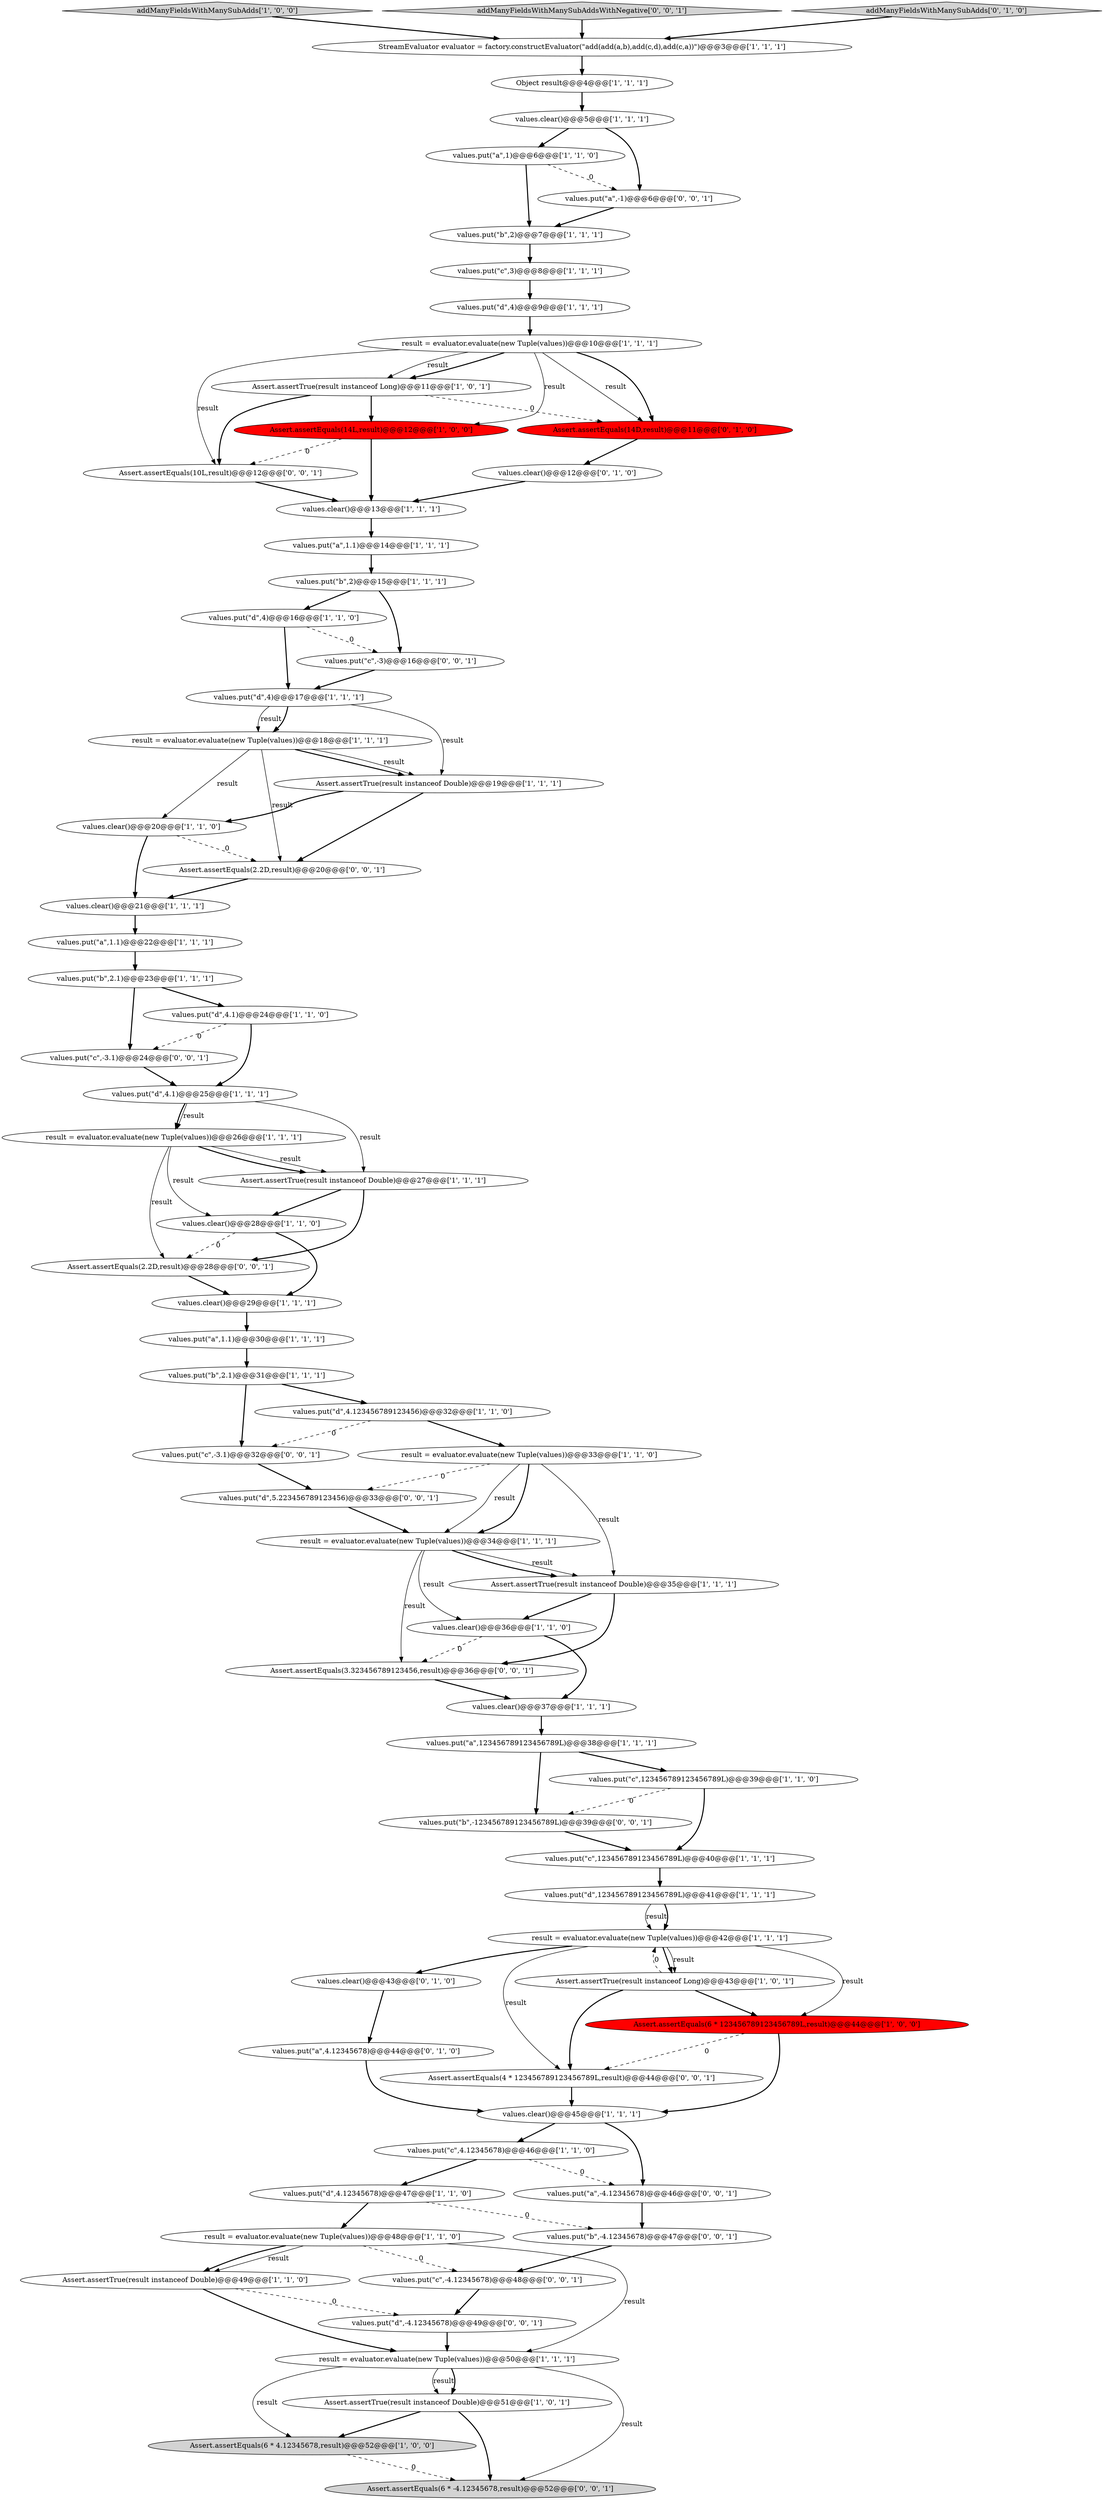 digraph {
55 [style = filled, label = "values.clear()@@@43@@@['0', '1', '0']", fillcolor = white, shape = ellipse image = "AAA0AAABBB2BBB"];
67 [style = filled, label = "Assert.assertEquals(2.2D,result)@@@20@@@['0', '0', '1']", fillcolor = white, shape = ellipse image = "AAA0AAABBB3BBB"];
47 [style = filled, label = "Assert.assertEquals(6 * 4.12345678,result)@@@52@@@['1', '0', '0']", fillcolor = lightgray, shape = ellipse image = "AAA0AAABBB1BBB"];
34 [style = filled, label = "Assert.assertTrue(result instanceof Long)@@@11@@@['1', '0', '1']", fillcolor = white, shape = ellipse image = "AAA0AAABBB1BBB"];
72 [style = filled, label = "values.put(\"b\",-123456789123456789L)@@@39@@@['0', '0', '1']", fillcolor = white, shape = ellipse image = "AAA0AAABBB3BBB"];
6 [style = filled, label = "Assert.assertTrue(result instanceof Double)@@@19@@@['1', '1', '1']", fillcolor = white, shape = ellipse image = "AAA0AAABBB1BBB"];
43 [style = filled, label = "addManyFieldsWithManySubAdds['1', '0', '0']", fillcolor = lightgray, shape = diamond image = "AAA0AAABBB1BBB"];
4 [style = filled, label = "values.put(\"a\",1.1)@@@22@@@['1', '1', '1']", fillcolor = white, shape = ellipse image = "AAA0AAABBB1BBB"];
36 [style = filled, label = "result = evaluator.evaluate(new Tuple(values))@@@10@@@['1', '1', '1']", fillcolor = white, shape = ellipse image = "AAA0AAABBB1BBB"];
37 [style = filled, label = "Assert.assertEquals(6 * 123456789123456789L,result)@@@44@@@['1', '0', '0']", fillcolor = red, shape = ellipse image = "AAA1AAABBB1BBB"];
38 [style = filled, label = "result = evaluator.evaluate(new Tuple(values))@@@26@@@['1', '1', '1']", fillcolor = white, shape = ellipse image = "AAA0AAABBB1BBB"];
19 [style = filled, label = "values.clear()@@@20@@@['1', '1', '0']", fillcolor = white, shape = ellipse image = "AAA0AAABBB1BBB"];
26 [style = filled, label = "values.put(\"b\",2)@@@15@@@['1', '1', '1']", fillcolor = white, shape = ellipse image = "AAA0AAABBB1BBB"];
5 [style = filled, label = "values.clear()@@@36@@@['1', '1', '0']", fillcolor = white, shape = ellipse image = "AAA0AAABBB1BBB"];
57 [style = filled, label = "values.put(\"d\",-4.12345678)@@@49@@@['0', '0', '1']", fillcolor = white, shape = ellipse image = "AAA0AAABBB3BBB"];
44 [style = filled, label = "values.put(\"d\",4)@@@16@@@['1', '1', '0']", fillcolor = white, shape = ellipse image = "AAA0AAABBB1BBB"];
11 [style = filled, label = "Object result@@@4@@@['1', '1', '1']", fillcolor = white, shape = ellipse image = "AAA0AAABBB1BBB"];
17 [style = filled, label = "values.clear()@@@45@@@['1', '1', '1']", fillcolor = white, shape = ellipse image = "AAA0AAABBB1BBB"];
16 [style = filled, label = "values.put(\"b\",2.1)@@@23@@@['1', '1', '1']", fillcolor = white, shape = ellipse image = "AAA0AAABBB1BBB"];
33 [style = filled, label = "values.put(\"c\",123456789123456789L)@@@39@@@['1', '1', '0']", fillcolor = white, shape = ellipse image = "AAA0AAABBB1BBB"];
31 [style = filled, label = "values.clear()@@@5@@@['1', '1', '1']", fillcolor = white, shape = ellipse image = "AAA0AAABBB1BBB"];
54 [style = filled, label = "Assert.assertEquals(14D,result)@@@11@@@['0', '1', '0']", fillcolor = red, shape = ellipse image = "AAA1AAABBB2BBB"];
27 [style = filled, label = "Assert.assertEquals(14L,result)@@@12@@@['1', '0', '0']", fillcolor = red, shape = ellipse image = "AAA1AAABBB1BBB"];
0 [style = filled, label = "values.put(\"a\",1.1)@@@14@@@['1', '1', '1']", fillcolor = white, shape = ellipse image = "AAA0AAABBB1BBB"];
60 [style = filled, label = "Assert.assertEquals(10L,result)@@@12@@@['0', '0', '1']", fillcolor = white, shape = ellipse image = "AAA0AAABBB3BBB"];
1 [style = filled, label = "values.put(\"a\",1)@@@6@@@['1', '1', '0']", fillcolor = white, shape = ellipse image = "AAA0AAABBB1BBB"];
69 [style = filled, label = "values.put(\"c\",-3)@@@16@@@['0', '0', '1']", fillcolor = white, shape = ellipse image = "AAA0AAABBB3BBB"];
9 [style = filled, label = "Assert.assertTrue(result instanceof Double)@@@51@@@['1', '0', '1']", fillcolor = white, shape = ellipse image = "AAA0AAABBB1BBB"];
68 [style = filled, label = "addManyFieldsWithManySubAddsWithNegative['0', '0', '1']", fillcolor = lightgray, shape = diamond image = "AAA0AAABBB3BBB"];
22 [style = filled, label = "values.clear()@@@21@@@['1', '1', '1']", fillcolor = white, shape = ellipse image = "AAA0AAABBB1BBB"];
12 [style = filled, label = "values.clear()@@@28@@@['1', '1', '0']", fillcolor = white, shape = ellipse image = "AAA0AAABBB1BBB"];
18 [style = filled, label = "result = evaluator.evaluate(new Tuple(values))@@@48@@@['1', '1', '0']", fillcolor = white, shape = ellipse image = "AAA0AAABBB1BBB"];
52 [style = filled, label = "values.clear()@@@12@@@['0', '1', '0']", fillcolor = white, shape = ellipse image = "AAA0AAABBB2BBB"];
59 [style = filled, label = "values.put(\"c\",-3.1)@@@32@@@['0', '0', '1']", fillcolor = white, shape = ellipse image = "AAA0AAABBB3BBB"];
29 [style = filled, label = "values.clear()@@@37@@@['1', '1', '1']", fillcolor = white, shape = ellipse image = "AAA0AAABBB1BBB"];
70 [style = filled, label = "values.put(\"a\",-4.12345678)@@@46@@@['0', '0', '1']", fillcolor = white, shape = ellipse image = "AAA0AAABBB3BBB"];
71 [style = filled, label = "Assert.assertEquals(3.323456789123456,result)@@@36@@@['0', '0', '1']", fillcolor = white, shape = ellipse image = "AAA0AAABBB3BBB"];
7 [style = filled, label = "result = evaluator.evaluate(new Tuple(values))@@@42@@@['1', '1', '1']", fillcolor = white, shape = ellipse image = "AAA0AAABBB1BBB"];
25 [style = filled, label = "values.put(\"d\",4)@@@9@@@['1', '1', '1']", fillcolor = white, shape = ellipse image = "AAA0AAABBB1BBB"];
65 [style = filled, label = "Assert.assertEquals(2.2D,result)@@@28@@@['0', '0', '1']", fillcolor = white, shape = ellipse image = "AAA0AAABBB3BBB"];
66 [style = filled, label = "values.put(\"b\",-4.12345678)@@@47@@@['0', '0', '1']", fillcolor = white, shape = ellipse image = "AAA0AAABBB3BBB"];
20 [style = filled, label = "values.clear()@@@13@@@['1', '1', '1']", fillcolor = white, shape = ellipse image = "AAA0AAABBB1BBB"];
14 [style = filled, label = "values.put(\"b\",2.1)@@@31@@@['1', '1', '1']", fillcolor = white, shape = ellipse image = "AAA0AAABBB1BBB"];
28 [style = filled, label = "Assert.assertTrue(result instanceof Double)@@@49@@@['1', '1', '0']", fillcolor = white, shape = ellipse image = "AAA0AAABBB1BBB"];
32 [style = filled, label = "values.put(\"d\",4.1)@@@25@@@['1', '1', '1']", fillcolor = white, shape = ellipse image = "AAA0AAABBB1BBB"];
48 [style = filled, label = "values.clear()@@@29@@@['1', '1', '1']", fillcolor = white, shape = ellipse image = "AAA0AAABBB1BBB"];
3 [style = filled, label = "values.put(\"d\",123456789123456789L)@@@41@@@['1', '1', '1']", fillcolor = white, shape = ellipse image = "AAA0AAABBB1BBB"];
61 [style = filled, label = "values.put(\"c\",-3.1)@@@24@@@['0', '0', '1']", fillcolor = white, shape = ellipse image = "AAA0AAABBB3BBB"];
23 [style = filled, label = "values.put(\"c\",4.12345678)@@@46@@@['1', '1', '0']", fillcolor = white, shape = ellipse image = "AAA0AAABBB1BBB"];
49 [style = filled, label = "values.put(\"d\",4.123456789123456)@@@32@@@['1', '1', '0']", fillcolor = white, shape = ellipse image = "AAA0AAABBB1BBB"];
8 [style = filled, label = "Assert.assertTrue(result instanceof Double)@@@27@@@['1', '1', '1']", fillcolor = white, shape = ellipse image = "AAA0AAABBB1BBB"];
58 [style = filled, label = "Assert.assertEquals(6 * -4.12345678,result)@@@52@@@['0', '0', '1']", fillcolor = lightgray, shape = ellipse image = "AAA0AAABBB3BBB"];
2 [style = filled, label = "values.put(\"c\",3)@@@8@@@['1', '1', '1']", fillcolor = white, shape = ellipse image = "AAA0AAABBB1BBB"];
13 [style = filled, label = "result = evaluator.evaluate(new Tuple(values))@@@34@@@['1', '1', '1']", fillcolor = white, shape = ellipse image = "AAA0AAABBB1BBB"];
40 [style = filled, label = "values.put(\"b\",2)@@@7@@@['1', '1', '1']", fillcolor = white, shape = ellipse image = "AAA0AAABBB1BBB"];
51 [style = filled, label = "addManyFieldsWithManySubAdds['0', '1', '0']", fillcolor = lightgray, shape = diamond image = "AAA0AAABBB2BBB"];
53 [style = filled, label = "values.put(\"a\",4.12345678)@@@44@@@['0', '1', '0']", fillcolor = white, shape = ellipse image = "AAA0AAABBB2BBB"];
64 [style = filled, label = "values.put(\"c\",-4.12345678)@@@48@@@['0', '0', '1']", fillcolor = white, shape = ellipse image = "AAA0AAABBB3BBB"];
10 [style = filled, label = "result = evaluator.evaluate(new Tuple(values))@@@50@@@['1', '1', '1']", fillcolor = white, shape = ellipse image = "AAA0AAABBB1BBB"];
39 [style = filled, label = "Assert.assertTrue(result instanceof Double)@@@35@@@['1', '1', '1']", fillcolor = white, shape = ellipse image = "AAA0AAABBB1BBB"];
62 [style = filled, label = "values.put(\"a\",-1)@@@6@@@['0', '0', '1']", fillcolor = white, shape = ellipse image = "AAA0AAABBB3BBB"];
30 [style = filled, label = "values.put(\"d\",4)@@@17@@@['1', '1', '1']", fillcolor = white, shape = ellipse image = "AAA0AAABBB1BBB"];
46 [style = filled, label = "StreamEvaluator evaluator = factory.constructEvaluator(\"add(add(a,b),add(c,d),add(c,a))\")@@@3@@@['1', '1', '1']", fillcolor = white, shape = ellipse image = "AAA0AAABBB1BBB"];
35 [style = filled, label = "values.put(\"a\",1.1)@@@30@@@['1', '1', '1']", fillcolor = white, shape = ellipse image = "AAA0AAABBB1BBB"];
24 [style = filled, label = "result = evaluator.evaluate(new Tuple(values))@@@33@@@['1', '1', '0']", fillcolor = white, shape = ellipse image = "AAA0AAABBB1BBB"];
42 [style = filled, label = "values.put(\"d\",4.1)@@@24@@@['1', '1', '0']", fillcolor = white, shape = ellipse image = "AAA0AAABBB1BBB"];
56 [style = filled, label = "values.put(\"d\",5.223456789123456)@@@33@@@['0', '0', '1']", fillcolor = white, shape = ellipse image = "AAA0AAABBB3BBB"];
63 [style = filled, label = "Assert.assertEquals(4 * 123456789123456789L,result)@@@44@@@['0', '0', '1']", fillcolor = white, shape = ellipse image = "AAA0AAABBB3BBB"];
50 [style = filled, label = "values.put(\"c\",123456789123456789L)@@@40@@@['1', '1', '1']", fillcolor = white, shape = ellipse image = "AAA0AAABBB1BBB"];
21 [style = filled, label = "result = evaluator.evaluate(new Tuple(values))@@@18@@@['1', '1', '1']", fillcolor = white, shape = ellipse image = "AAA0AAABBB1BBB"];
15 [style = filled, label = "values.put(\"d\",4.12345678)@@@47@@@['1', '1', '0']", fillcolor = white, shape = ellipse image = "AAA0AAABBB1BBB"];
45 [style = filled, label = "values.put(\"a\",123456789123456789L)@@@38@@@['1', '1', '1']", fillcolor = white, shape = ellipse image = "AAA0AAABBB1BBB"];
41 [style = filled, label = "Assert.assertTrue(result instanceof Long)@@@43@@@['1', '0', '1']", fillcolor = white, shape = ellipse image = "AAA0AAABBB1BBB"];
38->8 [style = solid, label="result"];
40->2 [style = bold, label=""];
18->28 [style = solid, label="result"];
70->66 [style = bold, label=""];
36->34 [style = solid, label="result"];
12->65 [style = dashed, label="0"];
20->0 [style = bold, label=""];
45->33 [style = bold, label=""];
5->71 [style = dashed, label="0"];
17->70 [style = bold, label=""];
65->48 [style = bold, label=""];
31->1 [style = bold, label=""];
48->35 [style = bold, label=""];
34->54 [style = dashed, label="0"];
29->45 [style = bold, label=""];
69->30 [style = bold, label=""];
9->58 [style = bold, label=""];
22->4 [style = bold, label=""];
49->24 [style = bold, label=""];
66->64 [style = bold, label=""];
38->65 [style = solid, label="result"];
9->47 [style = bold, label=""];
32->8 [style = solid, label="result"];
7->63 [style = solid, label="result"];
16->42 [style = bold, label=""];
10->9 [style = solid, label="result"];
13->39 [style = solid, label="result"];
62->40 [style = bold, label=""];
2->25 [style = bold, label=""];
30->6 [style = solid, label="result"];
47->58 [style = dashed, label="0"];
71->29 [style = bold, label=""];
4->16 [style = bold, label=""];
41->7 [style = dashed, label="0"];
28->57 [style = dashed, label="0"];
5->29 [style = bold, label=""];
54->52 [style = bold, label=""];
30->21 [style = solid, label="result"];
36->60 [style = solid, label="result"];
25->36 [style = bold, label=""];
3->7 [style = solid, label="result"];
41->37 [style = bold, label=""];
50->3 [style = bold, label=""];
13->71 [style = solid, label="result"];
12->48 [style = bold, label=""];
21->67 [style = solid, label="result"];
7->55 [style = bold, label=""];
33->50 [style = bold, label=""];
18->28 [style = bold, label=""];
43->46 [style = bold, label=""];
72->50 [style = bold, label=""];
67->22 [style = bold, label=""];
18->64 [style = dashed, label="0"];
24->39 [style = solid, label="result"];
18->10 [style = solid, label="result"];
3->7 [style = bold, label=""];
61->32 [style = bold, label=""];
56->13 [style = bold, label=""];
21->19 [style = solid, label="result"];
42->61 [style = dashed, label="0"];
44->69 [style = dashed, label="0"];
42->32 [style = bold, label=""];
38->12 [style = solid, label="result"];
6->67 [style = bold, label=""];
59->56 [style = bold, label=""];
19->22 [style = bold, label=""];
27->20 [style = bold, label=""];
64->57 [style = bold, label=""];
24->56 [style = dashed, label="0"];
24->13 [style = bold, label=""];
44->30 [style = bold, label=""];
60->20 [style = bold, label=""];
39->5 [style = bold, label=""];
23->15 [style = bold, label=""];
16->61 [style = bold, label=""];
13->39 [style = bold, label=""];
35->14 [style = bold, label=""];
17->23 [style = bold, label=""];
23->70 [style = dashed, label="0"];
11->31 [style = bold, label=""];
30->21 [style = bold, label=""];
33->72 [style = dashed, label="0"];
26->44 [style = bold, label=""];
7->37 [style = solid, label="result"];
63->17 [style = bold, label=""];
13->5 [style = solid, label="result"];
36->27 [style = solid, label="result"];
7->41 [style = bold, label=""];
10->9 [style = bold, label=""];
38->8 [style = bold, label=""];
45->72 [style = bold, label=""];
1->62 [style = dashed, label="0"];
26->69 [style = bold, label=""];
8->12 [style = bold, label=""];
36->34 [style = bold, label=""];
27->60 [style = dashed, label="0"];
0->26 [style = bold, label=""];
28->10 [style = bold, label=""];
68->46 [style = bold, label=""];
14->49 [style = bold, label=""];
49->59 [style = dashed, label="0"];
21->6 [style = bold, label=""];
1->40 [style = bold, label=""];
39->71 [style = bold, label=""];
37->17 [style = bold, label=""];
19->67 [style = dashed, label="0"];
36->54 [style = solid, label="result"];
6->19 [style = bold, label=""];
15->18 [style = bold, label=""];
37->63 [style = dashed, label="0"];
51->46 [style = bold, label=""];
7->41 [style = solid, label="result"];
46->11 [style = bold, label=""];
52->20 [style = bold, label=""];
32->38 [style = solid, label="result"];
8->65 [style = bold, label=""];
32->38 [style = bold, label=""];
10->58 [style = solid, label="result"];
34->60 [style = bold, label=""];
24->13 [style = solid, label="result"];
10->47 [style = solid, label="result"];
55->53 [style = bold, label=""];
53->17 [style = bold, label=""];
15->66 [style = dashed, label="0"];
36->54 [style = bold, label=""];
14->59 [style = bold, label=""];
57->10 [style = bold, label=""];
31->62 [style = bold, label=""];
21->6 [style = solid, label="result"];
41->63 [style = bold, label=""];
34->27 [style = bold, label=""];
}
